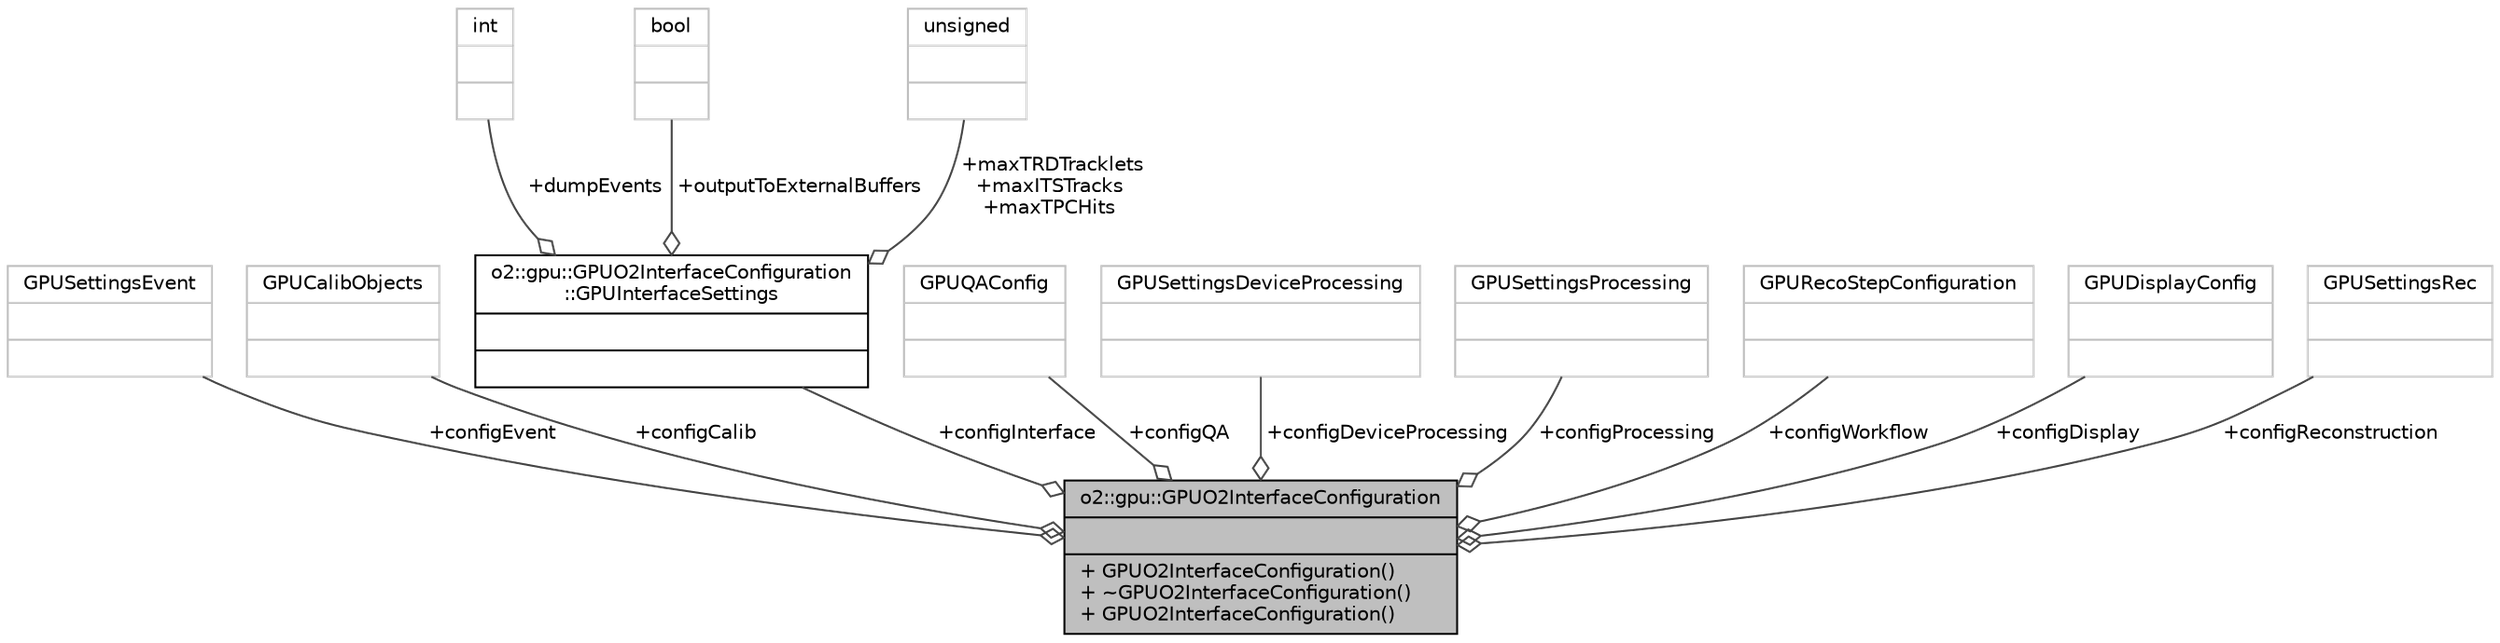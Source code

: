 digraph "o2::gpu::GPUO2InterfaceConfiguration"
{
 // INTERACTIVE_SVG=YES
  bgcolor="transparent";
  edge [fontname="Helvetica",fontsize="10",labelfontname="Helvetica",labelfontsize="10"];
  node [fontname="Helvetica",fontsize="10",shape=record];
  Node1 [label="{o2::gpu::GPUO2InterfaceConfiguration\n||+ GPUO2InterfaceConfiguration()\l+ ~GPUO2InterfaceConfiguration()\l+ GPUO2InterfaceConfiguration()\l}",height=0.2,width=0.4,color="black", fillcolor="grey75", style="filled", fontcolor="black"];
  Node2 -> Node1 [color="grey25",fontsize="10",style="solid",label=" +configEvent" ,arrowhead="odiamond",fontname="Helvetica"];
  Node2 [label="{GPUSettingsEvent\n||}",height=0.2,width=0.4,color="grey75"];
  Node3 -> Node1 [color="grey25",fontsize="10",style="solid",label=" +configCalib" ,arrowhead="odiamond",fontname="Helvetica"];
  Node3 [label="{GPUCalibObjects\n||}",height=0.2,width=0.4,color="grey75"];
  Node4 -> Node1 [color="grey25",fontsize="10",style="solid",label=" +configInterface" ,arrowhead="odiamond",fontname="Helvetica"];
  Node4 [label="{o2::gpu::GPUO2InterfaceConfiguration\l::GPUInterfaceSettings\n||}",height=0.2,width=0.4,color="black",URL="$d4/ddb/structo2_1_1gpu_1_1GPUO2InterfaceConfiguration_1_1GPUInterfaceSettings.html"];
  Node5 -> Node4 [color="grey25",fontsize="10",style="solid",label=" +dumpEvents" ,arrowhead="odiamond",fontname="Helvetica"];
  Node5 [label="{int\n||}",height=0.2,width=0.4,color="grey75"];
  Node6 -> Node4 [color="grey25",fontsize="10",style="solid",label=" +outputToExternalBuffers" ,arrowhead="odiamond",fontname="Helvetica"];
  Node6 [label="{bool\n||}",height=0.2,width=0.4,color="grey75"];
  Node7 -> Node4 [color="grey25",fontsize="10",style="solid",label=" +maxTRDTracklets\n+maxITSTracks\n+maxTPCHits" ,arrowhead="odiamond",fontname="Helvetica"];
  Node7 [label="{unsigned\n||}",height=0.2,width=0.4,color="grey75"];
  Node8 -> Node1 [color="grey25",fontsize="10",style="solid",label=" +configQA" ,arrowhead="odiamond",fontname="Helvetica"];
  Node8 [label="{GPUQAConfig\n||}",height=0.2,width=0.4,color="grey75"];
  Node9 -> Node1 [color="grey25",fontsize="10",style="solid",label=" +configDeviceProcessing" ,arrowhead="odiamond",fontname="Helvetica"];
  Node9 [label="{GPUSettingsDeviceProcessing\n||}",height=0.2,width=0.4,color="grey75"];
  Node10 -> Node1 [color="grey25",fontsize="10",style="solid",label=" +configProcessing" ,arrowhead="odiamond",fontname="Helvetica"];
  Node10 [label="{GPUSettingsProcessing\n||}",height=0.2,width=0.4,color="grey75"];
  Node11 -> Node1 [color="grey25",fontsize="10",style="solid",label=" +configWorkflow" ,arrowhead="odiamond",fontname="Helvetica"];
  Node11 [label="{GPURecoStepConfiguration\n||}",height=0.2,width=0.4,color="grey75"];
  Node12 -> Node1 [color="grey25",fontsize="10",style="solid",label=" +configDisplay" ,arrowhead="odiamond",fontname="Helvetica"];
  Node12 [label="{GPUDisplayConfig\n||}",height=0.2,width=0.4,color="grey75"];
  Node13 -> Node1 [color="grey25",fontsize="10",style="solid",label=" +configReconstruction" ,arrowhead="odiamond",fontname="Helvetica"];
  Node13 [label="{GPUSettingsRec\n||}",height=0.2,width=0.4,color="grey75"];
}
